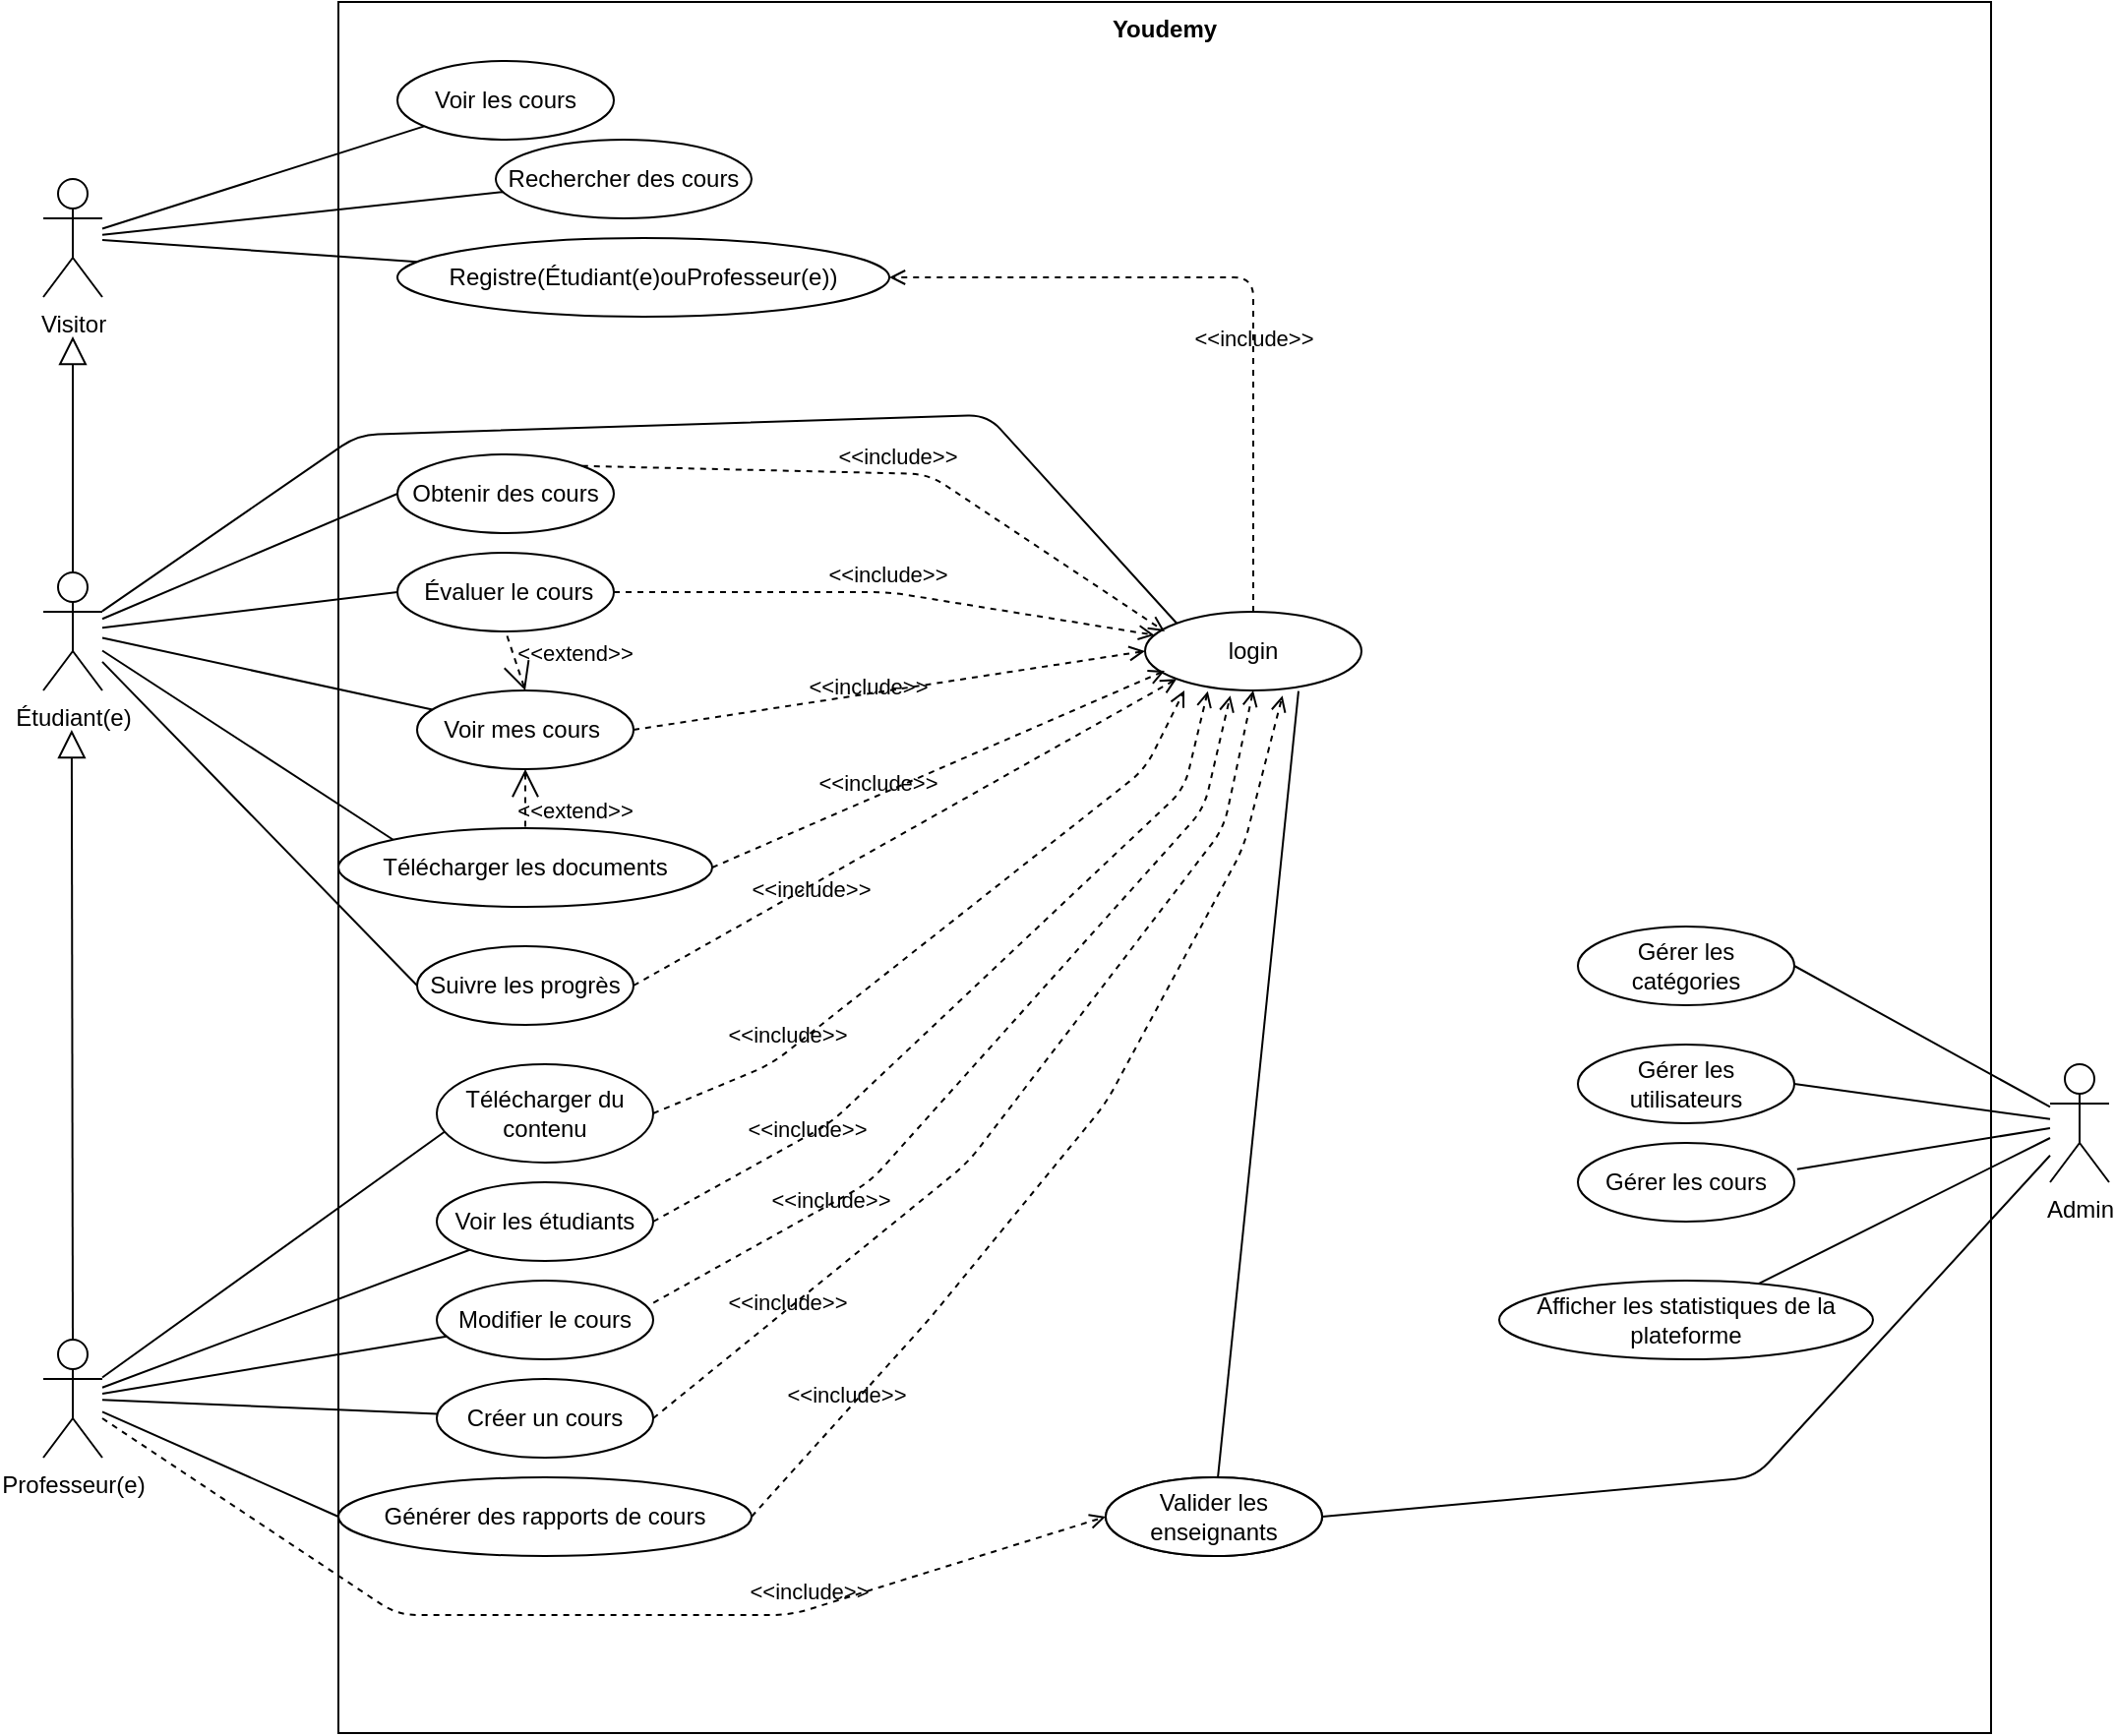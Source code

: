 <mxfile>
    <diagram id="GQQQxM4TFJ_PKOXh-Pgn" name="Page-1">
        <mxGraphModel dx="1468" dy="959" grid="1" gridSize="10" guides="1" tooltips="1" connect="1" arrows="1" fold="1" page="1" pageScale="1" pageWidth="850" pageHeight="1100" math="0" shadow="0">
            <root>
                <mxCell id="0"/>
                <mxCell id="1" parent="0"/>
                <mxCell id="60" style="edgeStyle=none;html=1;exitX=1;exitY=0.5;exitDx=0;exitDy=0;startArrow=none;startFill=0;endArrow=none;endFill=0;" parent="1" source="2" edge="1">
                    <mxGeometry relative="1" as="geometry">
                        <mxPoint x="1340.333" y="519.778" as="targetPoint"/>
                    </mxGeometry>
                </mxCell>
                <mxCell id="2" value="Youdemy" style="shape=rect;html=1;verticalAlign=top;fontStyle=1;whiteSpace=wrap;align=center;" parent="1" vertex="1">
                    <mxGeometry x="590" y="80" width="840" height="880" as="geometry"/>
                </mxCell>
                <mxCell id="12" style="edgeStyle=none;html=1;endArrow=none;endFill=0;" parent="1" source="3" target="9" edge="1">
                    <mxGeometry relative="1" as="geometry"/>
                </mxCell>
                <mxCell id="13" style="edgeStyle=none;html=1;endArrow=none;endFill=0;" parent="1" source="3" target="8" edge="1">
                    <mxGeometry relative="1" as="geometry"/>
                </mxCell>
                <mxCell id="14" style="edgeStyle=none;html=1;endArrow=none;endFill=0;" parent="1" source="3" target="10" edge="1">
                    <mxGeometry relative="1" as="geometry"/>
                </mxCell>
                <mxCell id="3" value="Visitor" style="shape=umlActor;html=1;verticalLabelPosition=bottom;verticalAlign=top;align=center;" parent="1" vertex="1">
                    <mxGeometry x="440" y="170" width="30" height="60" as="geometry"/>
                </mxCell>
                <mxCell id="46" style="edgeStyle=none;html=1;entryX=0.091;entryY=0.6;entryDx=0;entryDy=0;entryPerimeter=0;startArrow=none;startFill=0;endArrow=none;endFill=0;" parent="1" source="4" target="44" edge="1">
                    <mxGeometry relative="1" as="geometry"/>
                </mxCell>
                <mxCell id="54" style="edgeStyle=none;html=1;startArrow=none;startFill=0;endArrow=none;endFill=0;" parent="1" source="4" target="45" edge="1">
                    <mxGeometry relative="1" as="geometry"/>
                </mxCell>
                <mxCell id="55" style="edgeStyle=none;html=1;startArrow=none;startFill=0;endArrow=none;endFill=0;" parent="1" source="4" target="48" edge="1">
                    <mxGeometry relative="1" as="geometry"/>
                </mxCell>
                <mxCell id="56" style="edgeStyle=none;html=1;startArrow=none;startFill=0;endArrow=none;endFill=0;" parent="1" source="4" target="50" edge="1">
                    <mxGeometry relative="1" as="geometry"/>
                </mxCell>
                <mxCell id="58" style="edgeStyle=none;html=1;entryX=0;entryY=0.5;entryDx=0;entryDy=0;startArrow=none;startFill=0;endArrow=none;endFill=0;" parent="1" source="4" target="57" edge="1">
                    <mxGeometry relative="1" as="geometry"/>
                </mxCell>
                <mxCell id="4" value="Professeur(e)" style="shape=umlActor;html=1;verticalLabelPosition=bottom;verticalAlign=top;align=center;" parent="1" vertex="1">
                    <mxGeometry x="440" y="760" width="30" height="60" as="geometry"/>
                </mxCell>
                <mxCell id="19" style="edgeStyle=none;html=1;endArrow=none;endFill=0;entryX=0;entryY=0;entryDx=0;entryDy=0;" parent="1" source="5" target="18" edge="1">
                    <mxGeometry relative="1" as="geometry">
                        <mxPoint x="1000" y="410" as="targetPoint"/>
                        <Array as="points">
                            <mxPoint x="600" y="300"/>
                            <mxPoint x="920" y="290"/>
                        </Array>
                    </mxGeometry>
                </mxCell>
                <mxCell id="27" style="edgeStyle=none;html=1;entryX=0;entryY=0.5;entryDx=0;entryDy=0;startArrow=none;startFill=0;endArrow=none;endFill=0;" parent="1" source="5" target="24" edge="1">
                    <mxGeometry relative="1" as="geometry"/>
                </mxCell>
                <mxCell id="30" style="edgeStyle=none;html=1;startArrow=none;startFill=0;endArrow=none;endFill=0;entryX=0;entryY=0.5;entryDx=0;entryDy=0;" parent="1" source="5" target="29" edge="1">
                    <mxGeometry relative="1" as="geometry"/>
                </mxCell>
                <mxCell id="33" style="edgeStyle=none;html=1;startArrow=none;startFill=0;endArrow=none;endFill=0;" parent="1" source="5" target="32" edge="1">
                    <mxGeometry relative="1" as="geometry"/>
                </mxCell>
                <mxCell id="36" style="edgeStyle=none;html=1;entryX=0;entryY=0;entryDx=0;entryDy=0;startArrow=none;startFill=0;endArrow=none;endFill=0;" parent="1" source="5" target="35" edge="1">
                    <mxGeometry relative="1" as="geometry"/>
                </mxCell>
                <mxCell id="41" style="edgeStyle=none;html=1;entryX=0;entryY=0.5;entryDx=0;entryDy=0;startArrow=none;startFill=0;endArrow=none;endFill=0;" parent="1" source="5" target="40" edge="1">
                    <mxGeometry relative="1" as="geometry"/>
                </mxCell>
                <mxCell id="5" value="Étudiant(e)" style="shape=umlActor;html=1;verticalLabelPosition=bottom;verticalAlign=top;align=center;" parent="1" vertex="1">
                    <mxGeometry x="440" y="370" width="30" height="60" as="geometry"/>
                </mxCell>
                <mxCell id="73" style="edgeStyle=none;html=1;entryX=1;entryY=0.5;entryDx=0;entryDy=0;endArrow=none;endFill=0;" parent="1" source="7" target="78" edge="1">
                    <mxGeometry relative="1" as="geometry">
                        <Array as="points">
                            <mxPoint x="1310" y="830"/>
                        </Array>
                    </mxGeometry>
                </mxCell>
                <mxCell id="74" style="edgeStyle=none;html=1;endArrow=none;endFill=0;" parent="1" source="7" target="65" edge="1">
                    <mxGeometry relative="1" as="geometry"/>
                </mxCell>
                <mxCell id="75" style="edgeStyle=none;html=1;entryX=1.013;entryY=0.335;entryDx=0;entryDy=0;entryPerimeter=0;endArrow=none;endFill=0;" parent="1" source="7" target="64" edge="1">
                    <mxGeometry relative="1" as="geometry"/>
                </mxCell>
                <mxCell id="76" style="edgeStyle=none;html=1;entryX=1;entryY=0.5;entryDx=0;entryDy=0;endArrow=none;endFill=0;" parent="1" source="7" target="62" edge="1">
                    <mxGeometry relative="1" as="geometry"/>
                </mxCell>
                <mxCell id="77" style="edgeStyle=none;html=1;entryX=1;entryY=0.5;entryDx=0;entryDy=0;endArrow=none;endFill=0;" parent="1" source="7" target="67" edge="1">
                    <mxGeometry relative="1" as="geometry"/>
                </mxCell>
                <mxCell id="7" value="Admin&lt;br&gt;" style="shape=umlActor;html=1;verticalLabelPosition=bottom;verticalAlign=top;align=center;" parent="1" vertex="1">
                    <mxGeometry x="1460" y="620" width="30" height="60" as="geometry"/>
                </mxCell>
                <mxCell id="8" value="Voir les cours" style="ellipse;whiteSpace=wrap;html=1;" parent="1" vertex="1">
                    <mxGeometry x="620" y="110" width="110" height="40" as="geometry"/>
                </mxCell>
                <mxCell id="9" value="Rechercher des cours" style="ellipse;whiteSpace=wrap;html=1;" parent="1" vertex="1">
                    <mxGeometry x="670" y="150" width="130" height="40" as="geometry"/>
                </mxCell>
                <mxCell id="10" value="Registre(&lt;span style=&quot;&quot;&gt;Étudiant(e)ou&lt;/span&gt;&lt;span style=&quot;&quot;&gt;Professeur(e)&lt;/span&gt;)" style="ellipse;whiteSpace=wrap;html=1;" parent="1" vertex="1">
                    <mxGeometry x="620" y="200" width="250" height="40" as="geometry"/>
                </mxCell>
                <mxCell id="18" value="login" style="ellipse;whiteSpace=wrap;html=1;" parent="1" vertex="1">
                    <mxGeometry x="1000" y="390" width="110" height="40" as="geometry"/>
                </mxCell>
                <mxCell id="22" value="&amp;lt;&amp;lt;include&amp;gt;&amp;gt;" style="edgeStyle=none;html=1;endArrow=open;verticalAlign=bottom;dashed=1;labelBackgroundColor=none;exitX=0.5;exitY=0;exitDx=0;exitDy=0;" parent="1" source="18" target="10" edge="1">
                    <mxGeometry x="-0.268" width="160" relative="1" as="geometry">
                        <mxPoint x="670" y="410" as="sourcePoint"/>
                        <mxPoint x="830" y="410" as="targetPoint"/>
                        <Array as="points">
                            <mxPoint x="1055" y="220"/>
                        </Array>
                        <mxPoint as="offset"/>
                    </mxGeometry>
                </mxCell>
                <mxCell id="23" value="" style="edgeStyle=none;html=1;endArrow=block;endFill=0;endSize=12;verticalAlign=bottom;" parent="1" source="5" edge="1">
                    <mxGeometry width="160" relative="1" as="geometry">
                        <mxPoint x="680" y="530" as="sourcePoint"/>
                        <mxPoint x="455" y="250" as="targetPoint"/>
                    </mxGeometry>
                </mxCell>
                <mxCell id="24" value="Obtenir des cours" style="ellipse;whiteSpace=wrap;html=1;" parent="1" vertex="1">
                    <mxGeometry x="620" y="310" width="110" height="40" as="geometry"/>
                </mxCell>
                <mxCell id="28" value="&amp;lt;&amp;lt;include&amp;gt;&amp;gt;" style="edgeStyle=none;html=1;endArrow=open;verticalAlign=bottom;dashed=1;labelBackgroundColor=none;exitX=1;exitY=0;exitDx=0;exitDy=0;" parent="1" source="24" edge="1">
                    <mxGeometry width="160" relative="1" as="geometry">
                        <mxPoint x="680" y="530" as="sourcePoint"/>
                        <mxPoint x="1010" y="400" as="targetPoint"/>
                        <Array as="points">
                            <mxPoint x="890" y="320"/>
                        </Array>
                    </mxGeometry>
                </mxCell>
                <mxCell id="29" value="&amp;nbsp;Évaluer le cours" style="ellipse;whiteSpace=wrap;html=1;" parent="1" vertex="1">
                    <mxGeometry x="620" y="360" width="110" height="40" as="geometry"/>
                </mxCell>
                <mxCell id="31" value="&amp;lt;&amp;lt;include&amp;gt;&amp;gt;" style="edgeStyle=none;html=1;endArrow=open;verticalAlign=bottom;dashed=1;labelBackgroundColor=none;exitX=1;exitY=0.5;exitDx=0;exitDy=0;" parent="1" source="29" target="18" edge="1">
                    <mxGeometry width="160" relative="1" as="geometry">
                        <mxPoint x="680" y="530" as="sourcePoint"/>
                        <mxPoint x="840" y="530" as="targetPoint"/>
                        <Array as="points">
                            <mxPoint x="870" y="380"/>
                        </Array>
                    </mxGeometry>
                </mxCell>
                <mxCell id="32" value="Voir mes cours&amp;nbsp;" style="ellipse;whiteSpace=wrap;html=1;" parent="1" vertex="1">
                    <mxGeometry x="630" y="430" width="110" height="40" as="geometry"/>
                </mxCell>
                <mxCell id="34" value="&amp;lt;&amp;lt;include&amp;gt;&amp;gt;" style="edgeStyle=none;html=1;endArrow=open;verticalAlign=bottom;dashed=1;labelBackgroundColor=none;exitX=1;exitY=0.5;exitDx=0;exitDy=0;entryX=0;entryY=0.5;entryDx=0;entryDy=0;entryPerimeter=0;" parent="1" source="32" target="18" edge="1">
                    <mxGeometry x="-0.089" y="-5" width="160" relative="1" as="geometry">
                        <mxPoint x="680" y="530" as="sourcePoint"/>
                        <mxPoint x="840" y="530" as="targetPoint"/>
                        <mxPoint as="offset"/>
                    </mxGeometry>
                </mxCell>
                <mxCell id="35" value="Télécharger les documents" style="ellipse;whiteSpace=wrap;html=1;" parent="1" vertex="1">
                    <mxGeometry x="590" y="500" width="190" height="40" as="geometry"/>
                </mxCell>
                <mxCell id="37" value="&amp;lt;&amp;lt;include&amp;gt;&amp;gt;" style="edgeStyle=none;html=1;endArrow=open;verticalAlign=bottom;dashed=1;labelBackgroundColor=none;exitX=1;exitY=0.5;exitDx=0;exitDy=0;" parent="1" source="35" edge="1">
                    <mxGeometry x="-0.277" y="-2" width="160" relative="1" as="geometry">
                        <mxPoint x="680" y="530" as="sourcePoint"/>
                        <mxPoint x="1010" y="420" as="targetPoint"/>
                        <mxPoint as="offset"/>
                    </mxGeometry>
                </mxCell>
                <mxCell id="38" value="&amp;lt;&amp;lt;extend&amp;gt;&amp;gt;" style="edgeStyle=none;html=1;startArrow=open;endArrow=none;startSize=12;verticalAlign=bottom;dashed=1;labelBackgroundColor=none;entryX=0.5;entryY=1;entryDx=0;entryDy=0;exitX=0.5;exitY=0;exitDx=0;exitDy=0;" parent="1" source="32" target="29" edge="1">
                    <mxGeometry x="-0.9" y="-27" width="160" relative="1" as="geometry">
                        <mxPoint x="680" y="530" as="sourcePoint"/>
                        <mxPoint x="840" y="530" as="targetPoint"/>
                        <mxPoint as="offset"/>
                    </mxGeometry>
                </mxCell>
                <mxCell id="39" value="&amp;lt;&amp;lt;extend&amp;gt;&amp;gt;" style="edgeStyle=none;html=1;startArrow=open;endArrow=none;startSize=12;verticalAlign=bottom;dashed=1;labelBackgroundColor=none;entryX=0.5;entryY=0;entryDx=0;entryDy=0;exitX=0.5;exitY=1;exitDx=0;exitDy=0;" parent="1" source="32" target="35" edge="1">
                    <mxGeometry x="1" y="25" width="160" relative="1" as="geometry">
                        <mxPoint x="680" y="530" as="sourcePoint"/>
                        <mxPoint x="840" y="530" as="targetPoint"/>
                        <mxPoint as="offset"/>
                    </mxGeometry>
                </mxCell>
                <mxCell id="40" value="Suivre les progrès" style="ellipse;whiteSpace=wrap;html=1;" parent="1" vertex="1">
                    <mxGeometry x="630" y="560" width="110" height="40" as="geometry"/>
                </mxCell>
                <mxCell id="42" value="&amp;lt;&amp;lt;include&amp;gt;&amp;gt;" style="edgeStyle=none;html=1;endArrow=open;verticalAlign=bottom;dashed=1;labelBackgroundColor=none;entryX=0;entryY=1;entryDx=0;entryDy=0;exitX=1;exitY=0.5;exitDx=0;exitDy=0;" parent="1" source="40" target="18" edge="1">
                    <mxGeometry x="-0.382" y="-9" width="160" relative="1" as="geometry">
                        <mxPoint x="680" y="530" as="sourcePoint"/>
                        <mxPoint x="840" y="530" as="targetPoint"/>
                        <mxPoint as="offset"/>
                    </mxGeometry>
                </mxCell>
                <mxCell id="44" value="Télécharger du contenu" style="ellipse;whiteSpace=wrap;html=1;" parent="1" vertex="1">
                    <mxGeometry x="640" y="620" width="110" height="50" as="geometry"/>
                </mxCell>
                <mxCell id="45" value="Voir les étudiants" style="ellipse;whiteSpace=wrap;html=1;" parent="1" vertex="1">
                    <mxGeometry x="640" y="680" width="110" height="40" as="geometry"/>
                </mxCell>
                <mxCell id="47" value="&amp;lt;&amp;lt;include&amp;gt;&amp;gt;" style="edgeStyle=none;html=1;endArrow=open;verticalAlign=bottom;dashed=1;labelBackgroundColor=none;exitX=1;exitY=0.5;exitDx=0;exitDy=0;" parent="1" source="44" edge="1">
                    <mxGeometry x="-0.574" width="160" relative="1" as="geometry">
                        <mxPoint x="680" y="520" as="sourcePoint"/>
                        <mxPoint x="1020" y="430" as="targetPoint"/>
                        <Array as="points">
                            <mxPoint x="810" y="620"/>
                            <mxPoint x="1000" y="470"/>
                        </Array>
                        <mxPoint as="offset"/>
                    </mxGeometry>
                </mxCell>
                <mxCell id="48" value="Modifier le cours" style="ellipse;whiteSpace=wrap;html=1;" parent="1" vertex="1">
                    <mxGeometry x="640" y="730" width="110" height="40" as="geometry"/>
                </mxCell>
                <mxCell id="50" value="Créer un cours" style="ellipse;whiteSpace=wrap;html=1;" parent="1" vertex="1">
                    <mxGeometry x="640" y="780" width="110" height="40" as="geometry"/>
                </mxCell>
                <mxCell id="51" value="&amp;lt;&amp;lt;include&amp;gt;&amp;gt;" style="edgeStyle=none;html=1;endArrow=open;verticalAlign=bottom;dashed=1;labelBackgroundColor=none;exitX=1;exitY=0.5;exitDx=0;exitDy=0;entryX=0.29;entryY=1.009;entryDx=0;entryDy=0;entryPerimeter=0;" parent="1" source="45" target="18" edge="1">
                    <mxGeometry x="-0.57" y="-5" width="160" relative="1" as="geometry">
                        <mxPoint x="680" y="580" as="sourcePoint"/>
                        <mxPoint x="1040" y="430" as="targetPoint"/>
                        <Array as="points">
                            <mxPoint x="840" y="650"/>
                            <mxPoint x="1020" y="480"/>
                        </Array>
                        <mxPoint as="offset"/>
                    </mxGeometry>
                </mxCell>
                <mxCell id="52" value="&amp;lt;&amp;lt;include&amp;gt;&amp;gt;" style="edgeStyle=none;html=1;endArrow=open;verticalAlign=bottom;dashed=1;labelBackgroundColor=none;exitX=1.001;exitY=0.282;exitDx=0;exitDy=0;exitPerimeter=0;entryX=0.394;entryY=1.066;entryDx=0;entryDy=0;entryPerimeter=0;" parent="1" source="48" target="18" edge="1">
                    <mxGeometry x="-0.547" y="-6" width="160" relative="1" as="geometry">
                        <mxPoint x="680" y="580" as="sourcePoint"/>
                        <mxPoint x="1040" y="440" as="targetPoint"/>
                        <Array as="points">
                            <mxPoint x="860" y="680"/>
                            <mxPoint x="1030" y="490"/>
                        </Array>
                        <mxPoint as="offset"/>
                    </mxGeometry>
                </mxCell>
                <mxCell id="53" value="&amp;lt;&amp;lt;include&amp;gt;&amp;gt;" style="edgeStyle=none;html=1;endArrow=open;verticalAlign=bottom;dashed=1;labelBackgroundColor=none;exitX=1;exitY=0.5;exitDx=0;exitDy=0;entryX=0.5;entryY=1;entryDx=0;entryDy=0;" parent="1" source="50" target="18" edge="1">
                    <mxGeometry x="-0.654" y="-4" width="160" relative="1" as="geometry">
                        <mxPoint x="680" y="580" as="sourcePoint"/>
                        <mxPoint x="1070" y="430" as="targetPoint"/>
                        <Array as="points">
                            <mxPoint x="910" y="670"/>
                            <mxPoint x="1040" y="500"/>
                        </Array>
                        <mxPoint as="offset"/>
                    </mxGeometry>
                </mxCell>
                <mxCell id="57" value="Générer des rapports de cours" style="ellipse;whiteSpace=wrap;html=1;" parent="1" vertex="1">
                    <mxGeometry x="590" y="830" width="210" height="40" as="geometry"/>
                </mxCell>
                <mxCell id="59" value="&amp;lt;&amp;lt;include&amp;gt;&amp;gt;" style="edgeStyle=none;html=1;endArrow=open;verticalAlign=bottom;dashed=1;labelBackgroundColor=none;exitX=1;exitY=0.5;exitDx=0;exitDy=0;entryX=0.635;entryY=1.066;entryDx=0;entryDy=0;entryPerimeter=0;" parent="1" source="57" target="18" edge="1">
                    <mxGeometry x="-0.716" width="160" relative="1" as="geometry">
                        <mxPoint x="680" y="580" as="sourcePoint"/>
                        <mxPoint x="840" y="580" as="targetPoint"/>
                        <Array as="points">
                            <mxPoint x="890" y="750"/>
                            <mxPoint x="980" y="640"/>
                            <mxPoint x="1050" y="510"/>
                        </Array>
                        <mxPoint as="offset"/>
                    </mxGeometry>
                </mxCell>
                <mxCell id="61" value="" style="edgeStyle=none;html=1;endArrow=block;endFill=0;endSize=12;verticalAlign=bottom;exitX=0.5;exitY=0;exitDx=0;exitDy=0;exitPerimeter=0;" parent="1" source="4" edge="1">
                    <mxGeometry width="160" relative="1" as="geometry">
                        <mxPoint x="454" y="730" as="sourcePoint"/>
                        <mxPoint x="454.44" y="450" as="targetPoint"/>
                    </mxGeometry>
                </mxCell>
                <mxCell id="62" value="Gérer les utilisateurs" style="ellipse;whiteSpace=wrap;html=1;" parent="1" vertex="1">
                    <mxGeometry x="1220" y="610" width="110" height="40" as="geometry"/>
                </mxCell>
                <mxCell id="64" value="Gérer les cours" style="ellipse;whiteSpace=wrap;html=1;" parent="1" vertex="1">
                    <mxGeometry x="1220" y="660" width="110" height="40" as="geometry"/>
                </mxCell>
                <mxCell id="65" value="Afficher les statistiques de la plateforme" style="ellipse;whiteSpace=wrap;html=1;" parent="1" vertex="1">
                    <mxGeometry x="1180" y="730" width="190" height="40" as="geometry"/>
                </mxCell>
                <mxCell id="71" style="edgeStyle=none;html=1;entryX=0.709;entryY=1.009;entryDx=0;entryDy=0;endArrow=none;endFill=0;entryPerimeter=0;" parent="1" source="66" target="18" edge="1">
                    <mxGeometry relative="1" as="geometry"/>
                </mxCell>
                <mxCell id="66" value="Valider les enseignants" style="ellipse;whiteSpace=wrap;html=1;" parent="1" vertex="1">
                    <mxGeometry x="980" y="830" width="110" height="40" as="geometry"/>
                </mxCell>
                <mxCell id="67" value="Gérer les catégories" style="ellipse;whiteSpace=wrap;html=1;" parent="1" vertex="1">
                    <mxGeometry x="1220" y="550" width="110" height="40" as="geometry"/>
                </mxCell>
                <mxCell id="72" value="&amp;lt;&amp;lt;include&amp;gt;&amp;gt;" style="edgeStyle=none;html=1;endArrow=open;verticalAlign=bottom;dashed=1;labelBackgroundColor=none;entryX=0;entryY=0.5;entryDx=0;entryDy=0;" parent="1" source="4" target="66" edge="1">
                    <mxGeometry x="0.421" y="1" width="160" relative="1" as="geometry">
                        <mxPoint x="850" y="590" as="sourcePoint"/>
                        <mxPoint x="1010" y="590" as="targetPoint"/>
                        <Array as="points">
                            <mxPoint x="620" y="900"/>
                            <mxPoint x="820" y="900"/>
                        </Array>
                        <mxPoint y="1" as="offset"/>
                    </mxGeometry>
                </mxCell>
                <mxCell id="78" value="Valider les enseignants" style="ellipse;whiteSpace=wrap;html=1;" parent="1" vertex="1">
                    <mxGeometry x="980" y="830" width="110" height="40" as="geometry"/>
                </mxCell>
            </root>
        </mxGraphModel>
    </diagram>
</mxfile>